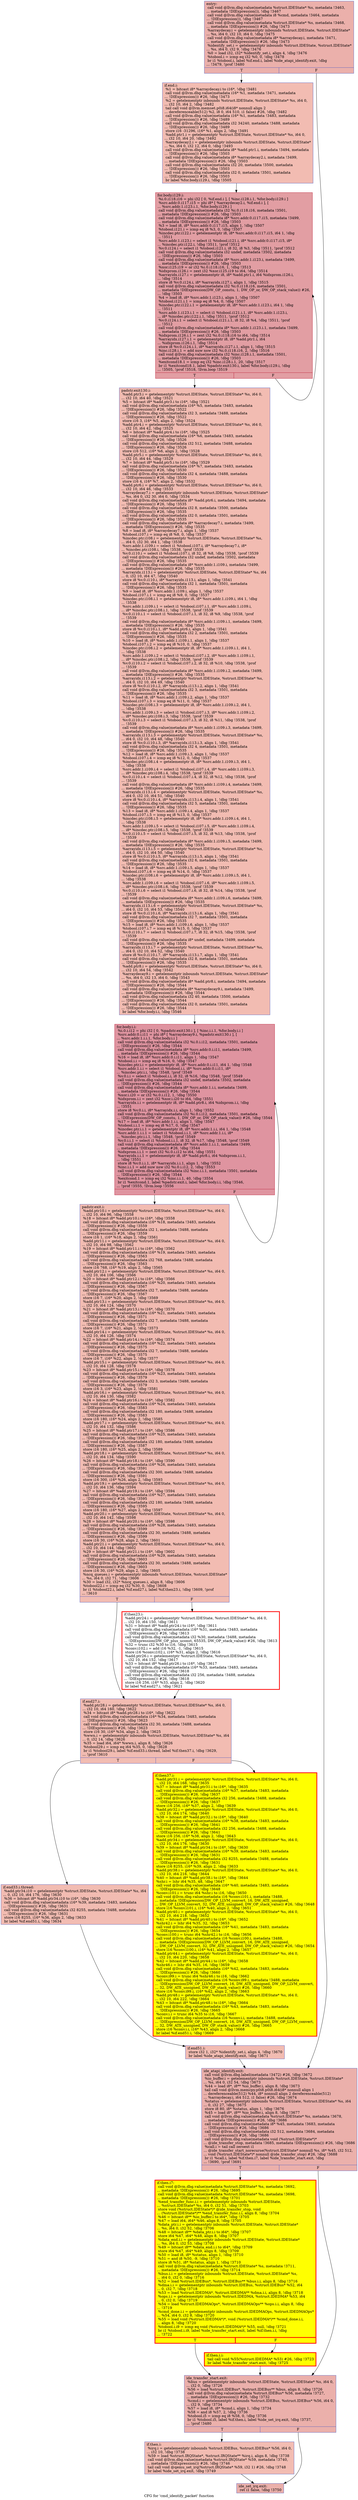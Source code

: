 digraph "CFG for 'cmd_identify_packet' function" {
	label="CFG for 'cmd_identify_packet' function";

	Node0x565092d53ba0 [shape=record,color="#3d50c3ff", style=filled, fillcolor="#d24b4070",label="{entry:\l  call void @llvm.dbg.value(metadata %struct.IDEState* %s, metadata !3463,\l... metadata !DIExpression()), !dbg !3467\l  call void @llvm.dbg.value(metadata i8 %cmd, metadata !3464, metadata\l... !DIExpression()), !dbg !3467\l  call void @llvm.dbg.value(metadata %struct.IDEState* %s, metadata !3468,\l... metadata !DIExpression()) #26, !dbg !3473\l  %arraydecay.i = getelementptr inbounds %struct.IDEState, %struct.IDEState*\l... %s, i64 0, i32 10, i64 0, !dbg !3475\l  call void @llvm.dbg.value(metadata i8* %arraydecay.i, metadata !3471,\l... metadata !DIExpression()) #26, !dbg !3473\l  %identify_set.i = getelementptr inbounds %struct.IDEState, %struct.IDEState*\l... %s, i64 0, i32 9, !dbg !3476\l  %0 = load i32, i32* %identify_set.i, align 4, !dbg !3476\l  %tobool.i = icmp eq i32 %0, 0, !dbg !3478\l  br i1 %tobool.i, label %if.end.i, label %ide_atapi_identify.exit, !dbg\l... !3479, !prof !3480\l|{<s0>T|<s1>F}}"];
	Node0x565092d53ba0:s0 -> Node0x565092e8abd0;
	Node0x565092d53ba0:s1 -> Node0x565092d97d20;
	Node0x565092e8abd0 [shape=record,color="#3d50c3ff", style=filled, fillcolor="#e1675170",label="{if.end.i:                                         \l  %1 = bitcast i8* %arraydecay.i to i16*, !dbg !3481\l  call void @llvm.dbg.value(metadata i16* %1, metadata !3471, metadata\l... !DIExpression()) #26, !dbg !3473\l  %2 = getelementptr inbounds %struct.IDEState, %struct.IDEState* %s, i64 0,\l... i32 10, i64 2, !dbg !3482\l  tail call void @llvm.memset.p0i8.i64(i8* nonnull align 2\l... dereferenceable(512) %2, i8 0, i64 510, i1 false) #26, !dbg !3482\l  call void @llvm.dbg.value(metadata i16* %1, metadata !3483, metadata\l... !DIExpression()) #26, !dbg !3489\l  call void @llvm.dbg.value(metadata i32 34240, metadata !3488, metadata\l... !DIExpression()) #26, !dbg !3489\l  store i16 -31296, i16* %1, align 2, !dbg !3491\l  %add.ptr1.i = getelementptr %struct.IDEState, %struct.IDEState* %s, i64 0,\l... i32 10, i64 20, !dbg !3492\l  %arraydecay2.i = getelementptr inbounds %struct.IDEState, %struct.IDEState*\l... %s, i64 0, i32 12, i64 0, !dbg !3493\l  call void @llvm.dbg.value(metadata i8* %add.ptr1.i, metadata !3494, metadata\l... !DIExpression()) #26, !dbg !3503\l  call void @llvm.dbg.value(metadata i8* %arraydecay2.i, metadata !3499,\l... metadata !DIExpression()) #26, !dbg !3503\l  call void @llvm.dbg.value(metadata i32 20, metadata !3500, metadata\l... !DIExpression()) #26, !dbg !3503\l  call void @llvm.dbg.value(metadata i32 0, metadata !3501, metadata\l... !DIExpression()) #26, !dbg !3503\l  br label %for.body.i129.i, !dbg !3505\l}"];
	Node0x565092e8abd0 -> Node0x565092c91830;
	Node0x565092c91830 [shape=record,color="#b70d28ff", style=filled, fillcolor="#be242e70",label="{for.body.i129.i:                                  \l  %i.0.i118.i16 = phi i32 [ 0, %if.end.i ], [ %inc.i128.i.1, %for.body.i129.i ]\l  %src.addr.0.i117.i15 = phi i8* [ %arraydecay2.i, %if.end.i ], [\l... %src.addr.1.i123.i.1, %for.body.i129.i ]\l  call void @llvm.dbg.value(metadata i32 %i.0.i118.i16, metadata !3501,\l... metadata !DIExpression()) #26, !dbg !3503\l  call void @llvm.dbg.value(metadata i8* %src.addr.0.i117.i15, metadata !3499,\l... metadata !DIExpression()) #26, !dbg !3503\l  %3 = load i8, i8* %src.addr.0.i117.i15, align 1, !dbg !3507\l  %tobool.i121.i = icmp eq i8 %3, 0, !dbg !3507\l  %incdec.ptr.i122.i = getelementptr i8, i8* %src.addr.0.i117.i15, i64 1, !dbg\l... !3511\l  %src.addr.1.i123.i = select i1 %tobool.i121.i, i8* %src.addr.0.i117.i15, i8*\l... %incdec.ptr.i122.i, !dbg !3511, !prof !3512\l  %v.0.i124.i = select i1 %tobool.i121.i, i8 32, i8 %3, !dbg !3511, !prof !3512\l  call void @llvm.dbg.value(metadata i32 undef, metadata !3502, metadata\l... !DIExpression()) #26, !dbg !3503\l  call void @llvm.dbg.value(metadata i8* %src.addr.1.i123.i, metadata !3499,\l... metadata !DIExpression()) #26, !dbg !3503\l  %xor.i125.i19 = or i32 %i.0.i118.i16, 1, !dbg !3513\l  %idxprom.i126.i = zext i32 %xor.i125.i19 to i64, !dbg !3514\l  %arrayidx.i127.i = getelementptr i8, i8* %add.ptr1.i, i64 %idxprom.i126.i,\l... !dbg !3514\l  store i8 %v.0.i124.i, i8* %arrayidx.i127.i, align 1, !dbg !3515\l  call void @llvm.dbg.value(metadata i32 %i.0.i118.i16, metadata !3501,\l... metadata !DIExpression(DW_OP_constu, 1, DW_OP_or, DW_OP_stack_value)) #26,\l... !dbg !3503\l  %4 = load i8, i8* %src.addr.1.i123.i, align 1, !dbg !3507\l  %tobool.i121.i.1 = icmp eq i8 %4, 0, !dbg !3507\l  %incdec.ptr.i122.i.1 = getelementptr i8, i8* %src.addr.1.i123.i, i64 1, !dbg\l... !3511\l  %src.addr.1.i123.i.1 = select i1 %tobool.i121.i.1, i8* %src.addr.1.i123.i,\l... i8* %incdec.ptr.i122.i.1, !dbg !3511, !prof !3512\l  %v.0.i124.i.1 = select i1 %tobool.i121.i.1, i8 32, i8 %4, !dbg !3511, !prof\l... !3512\l  call void @llvm.dbg.value(metadata i8* %src.addr.1.i123.i.1, metadata !3499,\l... metadata !DIExpression()) #26, !dbg !3503\l  %idxprom.i126.i.1 = zext i32 %i.0.i118.i16 to i64, !dbg !3514\l  %arrayidx.i127.i.1 = getelementptr i8, i8* %add.ptr1.i, i64\l... %idxprom.i126.i.1, !dbg !3514\l  store i8 %v.0.i124.i.1, i8* %arrayidx.i127.i.1, align 1, !dbg !3515\l  %inc.i128.i.1 = add nuw nsw i32 %i.0.i118.i16, 2, !dbg !3516\l  call void @llvm.dbg.value(metadata i32 %inc.i128.i.1, metadata !3501,\l... metadata !DIExpression()) #26, !dbg !3503\l  %exitcond18.1 = icmp eq i32 %inc.i128.i.1, 20, !dbg !3517\l  br i1 %exitcond18.1, label %padstr.exit130.i, label %for.body.i129.i, !dbg\l... !3505, !prof !3518, !llvm.loop !3519\l|{<s0>T|<s1>F}}"];
	Node0x565092c91830:s0 -> Node0x565092d58c30;
	Node0x565092c91830:s1 -> Node0x565092c91830;
	Node0x565092d58c30 [shape=record,color="#3d50c3ff", style=filled, fillcolor="#e1675170",label="{padstr.exit130.i:                                 \l  %add.ptr3.i = getelementptr %struct.IDEState, %struct.IDEState* %s, i64 0,\l... i32 10, i64 40, !dbg !3521\l  %5 = bitcast i8* %add.ptr3.i to i16*, !dbg !3521\l  call void @llvm.dbg.value(metadata i16* %5, metadata !3483, metadata\l... !DIExpression()) #26, !dbg !3522\l  call void @llvm.dbg.value(metadata i32 3, metadata !3488, metadata\l... !DIExpression()) #26, !dbg !3522\l  store i16 3, i16* %5, align 2, !dbg !3524\l  %add.ptr4.i = getelementptr %struct.IDEState, %struct.IDEState* %s, i64 0,\l... i32 10, i64 42, !dbg !3525\l  %6 = bitcast i8* %add.ptr4.i to i16*, !dbg !3525\l  call void @llvm.dbg.value(metadata i16* %6, metadata !3483, metadata\l... !DIExpression()) #26, !dbg !3526\l  call void @llvm.dbg.value(metadata i32 512, metadata !3488, metadata\l... !DIExpression()) #26, !dbg !3526\l  store i16 512, i16* %6, align 2, !dbg !3528\l  %add.ptr5.i = getelementptr %struct.IDEState, %struct.IDEState* %s, i64 0,\l... i32 10, i64 44, !dbg !3529\l  %7 = bitcast i8* %add.ptr5.i to i16*, !dbg !3529\l  call void @llvm.dbg.value(metadata i16* %7, metadata !3483, metadata\l... !DIExpression()) #26, !dbg !3530\l  call void @llvm.dbg.value(metadata i32 4, metadata !3488, metadata\l... !DIExpression()) #26, !dbg !3530\l  store i16 4, i16* %7, align 2, !dbg !3532\l  %add.ptr6.i = getelementptr %struct.IDEState, %struct.IDEState* %s, i64 0,\l... i32 10, i64 46, !dbg !3533\l  %arraydecay7.i = getelementptr inbounds %struct.IDEState, %struct.IDEState*\l... %s, i64 0, i32 30, i64 0, !dbg !3534\l  call void @llvm.dbg.value(metadata i8* %add.ptr6.i, metadata !3494, metadata\l... !DIExpression()) #26, !dbg !3535\l  call void @llvm.dbg.value(metadata i32 8, metadata !3500, metadata\l... !DIExpression()) #26, !dbg !3535\l  call void @llvm.dbg.value(metadata i32 0, metadata !3501, metadata\l... !DIExpression()) #26, !dbg !3535\l  call void @llvm.dbg.value(metadata i8* %arraydecay7.i, metadata !3499,\l... metadata !DIExpression()) #26, !dbg !3535\l  %8 = load i8, i8* %arraydecay7.i, align 1, !dbg !3537\l  %tobool.i107.i = icmp eq i8 %8, 0, !dbg !3537\l  %incdec.ptr.i108.i = getelementptr %struct.IDEState, %struct.IDEState* %s,\l... i64 0, i32 30, i64 1, !dbg !3538\l  %src.addr.1.i109.i = select i1 %tobool.i107.i, i8* %arraydecay7.i, i8*\l... %incdec.ptr.i108.i, !dbg !3538, !prof !3539\l  %v.0.i110.i = select i1 %tobool.i107.i, i8 32, i8 %8, !dbg !3538, !prof !3539\l  call void @llvm.dbg.value(metadata i32 undef, metadata !3502, metadata\l... !DIExpression()) #26, !dbg !3535\l  call void @llvm.dbg.value(metadata i8* %src.addr.1.i109.i, metadata !3499,\l... metadata !DIExpression()) #26, !dbg !3535\l  %arrayidx.i113.i = getelementptr %struct.IDEState, %struct.IDEState* %s, i64\l... 0, i32 10, i64 47, !dbg !3540\l  store i8 %v.0.i110.i, i8* %arrayidx.i113.i, align 1, !dbg !3541\l  call void @llvm.dbg.value(metadata i32 1, metadata !3501, metadata\l... !DIExpression()) #26, !dbg !3535\l  %9 = load i8, i8* %src.addr.1.i109.i, align 1, !dbg !3537\l  %tobool.i107.i.1 = icmp eq i8 %9, 0, !dbg !3537\l  %incdec.ptr.i108.i.1 = getelementptr i8, i8* %src.addr.1.i109.i, i64 1, !dbg\l... !3538\l  %src.addr.1.i109.i.1 = select i1 %tobool.i107.i.1, i8* %src.addr.1.i109.i,\l... i8* %incdec.ptr.i108.i.1, !dbg !3538, !prof !3539\l  %v.0.i110.i.1 = select i1 %tobool.i107.i.1, i8 32, i8 %9, !dbg !3538, !prof\l... !3539\l  call void @llvm.dbg.value(metadata i8* %src.addr.1.i109.i.1, metadata !3499,\l... metadata !DIExpression()) #26, !dbg !3535\l  store i8 %v.0.i110.i.1, i8* %add.ptr6.i, align 1, !dbg !3541\l  call void @llvm.dbg.value(metadata i32 2, metadata !3501, metadata\l... !DIExpression()) #26, !dbg !3535\l  %10 = load i8, i8* %src.addr.1.i109.i.1, align 1, !dbg !3537\l  %tobool.i107.i.2 = icmp eq i8 %10, 0, !dbg !3537\l  %incdec.ptr.i108.i.2 = getelementptr i8, i8* %src.addr.1.i109.i.1, i64 1,\l... !dbg !3538\l  %src.addr.1.i109.i.2 = select i1 %tobool.i107.i.2, i8* %src.addr.1.i109.i.1,\l... i8* %incdec.ptr.i108.i.2, !dbg !3538, !prof !3539\l  %v.0.i110.i.2 = select i1 %tobool.i107.i.2, i8 32, i8 %10, !dbg !3538, !prof\l... !3539\l  call void @llvm.dbg.value(metadata i8* %src.addr.1.i109.i.2, metadata !3499,\l... metadata !DIExpression()) #26, !dbg !3535\l  %arrayidx.i113.i.2 = getelementptr %struct.IDEState, %struct.IDEState* %s,\l... i64 0, i32 10, i64 49, !dbg !3540\l  store i8 %v.0.i110.i.2, i8* %arrayidx.i113.i.2, align 1, !dbg !3541\l  call void @llvm.dbg.value(metadata i32 3, metadata !3501, metadata\l... !DIExpression()) #26, !dbg !3535\l  %11 = load i8, i8* %src.addr.1.i109.i.2, align 1, !dbg !3537\l  %tobool.i107.i.3 = icmp eq i8 %11, 0, !dbg !3537\l  %incdec.ptr.i108.i.3 = getelementptr i8, i8* %src.addr.1.i109.i.2, i64 1,\l... !dbg !3538\l  %src.addr.1.i109.i.3 = select i1 %tobool.i107.i.3, i8* %src.addr.1.i109.i.2,\l... i8* %incdec.ptr.i108.i.3, !dbg !3538, !prof !3539\l  %v.0.i110.i.3 = select i1 %tobool.i107.i.3, i8 32, i8 %11, !dbg !3538, !prof\l... !3539\l  call void @llvm.dbg.value(metadata i8* %src.addr.1.i109.i.3, metadata !3499,\l... metadata !DIExpression()) #26, !dbg !3535\l  %arrayidx.i113.i.3 = getelementptr %struct.IDEState, %struct.IDEState* %s,\l... i64 0, i32 10, i64 48, !dbg !3540\l  store i8 %v.0.i110.i.3, i8* %arrayidx.i113.i.3, align 1, !dbg !3541\l  call void @llvm.dbg.value(metadata i32 4, metadata !3501, metadata\l... !DIExpression()) #26, !dbg !3535\l  %12 = load i8, i8* %src.addr.1.i109.i.3, align 1, !dbg !3537\l  %tobool.i107.i.4 = icmp eq i8 %12, 0, !dbg !3537\l  %incdec.ptr.i108.i.4 = getelementptr i8, i8* %src.addr.1.i109.i.3, i64 1,\l... !dbg !3538\l  %src.addr.1.i109.i.4 = select i1 %tobool.i107.i.4, i8* %src.addr.1.i109.i.3,\l... i8* %incdec.ptr.i108.i.4, !dbg !3538, !prof !3539\l  %v.0.i110.i.4 = select i1 %tobool.i107.i.4, i8 32, i8 %12, !dbg !3538, !prof\l... !3539\l  call void @llvm.dbg.value(metadata i8* %src.addr.1.i109.i.4, metadata !3499,\l... metadata !DIExpression()) #26, !dbg !3535\l  %arrayidx.i113.i.4 = getelementptr %struct.IDEState, %struct.IDEState* %s,\l... i64 0, i32 10, i64 51, !dbg !3540\l  store i8 %v.0.i110.i.4, i8* %arrayidx.i113.i.4, align 1, !dbg !3541\l  call void @llvm.dbg.value(metadata i32 5, metadata !3501, metadata\l... !DIExpression()) #26, !dbg !3535\l  %13 = load i8, i8* %src.addr.1.i109.i.4, align 1, !dbg !3537\l  %tobool.i107.i.5 = icmp eq i8 %13, 0, !dbg !3537\l  %incdec.ptr.i108.i.5 = getelementptr i8, i8* %src.addr.1.i109.i.4, i64 1,\l... !dbg !3538\l  %src.addr.1.i109.i.5 = select i1 %tobool.i107.i.5, i8* %src.addr.1.i109.i.4,\l... i8* %incdec.ptr.i108.i.5, !dbg !3538, !prof !3539\l  %v.0.i110.i.5 = select i1 %tobool.i107.i.5, i8 32, i8 %13, !dbg !3538, !prof\l... !3539\l  call void @llvm.dbg.value(metadata i8* %src.addr.1.i109.i.5, metadata !3499,\l... metadata !DIExpression()) #26, !dbg !3535\l  %arrayidx.i113.i.5 = getelementptr %struct.IDEState, %struct.IDEState* %s,\l... i64 0, i32 10, i64 50, !dbg !3540\l  store i8 %v.0.i110.i.5, i8* %arrayidx.i113.i.5, align 1, !dbg !3541\l  call void @llvm.dbg.value(metadata i32 6, metadata !3501, metadata\l... !DIExpression()) #26, !dbg !3535\l  %14 = load i8, i8* %src.addr.1.i109.i.5, align 1, !dbg !3537\l  %tobool.i107.i.6 = icmp eq i8 %14, 0, !dbg !3537\l  %incdec.ptr.i108.i.6 = getelementptr i8, i8* %src.addr.1.i109.i.5, i64 1,\l... !dbg !3538\l  %src.addr.1.i109.i.6 = select i1 %tobool.i107.i.6, i8* %src.addr.1.i109.i.5,\l... i8* %incdec.ptr.i108.i.6, !dbg !3538, !prof !3539\l  %v.0.i110.i.6 = select i1 %tobool.i107.i.6, i8 32, i8 %14, !dbg !3538, !prof\l... !3539\l  call void @llvm.dbg.value(metadata i8* %src.addr.1.i109.i.6, metadata !3499,\l... metadata !DIExpression()) #26, !dbg !3535\l  %arrayidx.i113.i.6 = getelementptr %struct.IDEState, %struct.IDEState* %s,\l... i64 0, i32 10, i64 53, !dbg !3540\l  store i8 %v.0.i110.i.6, i8* %arrayidx.i113.i.6, align 1, !dbg !3541\l  call void @llvm.dbg.value(metadata i32 7, metadata !3501, metadata\l... !DIExpression()) #26, !dbg !3535\l  %15 = load i8, i8* %src.addr.1.i109.i.6, align 1, !dbg !3537\l  %tobool.i107.i.7 = icmp eq i8 %15, 0, !dbg !3537\l  %v.0.i110.i.7 = select i1 %tobool.i107.i.7, i8 32, i8 %15, !dbg !3538, !prof\l... !3539\l  call void @llvm.dbg.value(metadata i8* undef, metadata !3499, metadata\l... !DIExpression()) #26, !dbg !3535\l  %arrayidx.i113.i.7 = getelementptr %struct.IDEState, %struct.IDEState* %s,\l... i64 0, i32 10, i64 52, !dbg !3540\l  store i8 %v.0.i110.i.7, i8* %arrayidx.i113.i.7, align 1, !dbg !3541\l  call void @llvm.dbg.value(metadata i32 8, metadata !3501, metadata\l... !DIExpression()) #26, !dbg !3535\l  %add.ptr8.i = getelementptr %struct.IDEState, %struct.IDEState* %s, i64 0,\l... i32 10, i64 54, !dbg !3542\l  %arraydecay9.i = getelementptr inbounds %struct.IDEState, %struct.IDEState*\l... %s, i64 0, i32 13, i64 0, !dbg !3543\l  call void @llvm.dbg.value(metadata i8* %add.ptr8.i, metadata !3494, metadata\l... !DIExpression()) #26, !dbg !3544\l  call void @llvm.dbg.value(metadata i8* %arraydecay9.i, metadata !3499,\l... metadata !DIExpression()) #26, !dbg !3544\l  call void @llvm.dbg.value(metadata i32 40, metadata !3500, metadata\l... !DIExpression()) #26, !dbg !3544\l  call void @llvm.dbg.value(metadata i32 0, metadata !3501, metadata\l... !DIExpression()) #26, !dbg !3544\l  br label %for.body.i.i, !dbg !3546\l}"];
	Node0x565092d58c30 -> Node0x565092c86130;
	Node0x565092c86130 [shape=record,color="#b70d28ff", style=filled, fillcolor="#b70d2870",label="{for.body.i.i:                                     \l  %i.0.i.i12 = phi i32 [ 0, %padstr.exit130.i ], [ %inc.i.i.1, %for.body.i.i ]\l  %src.addr.0.i.i11 = phi i8* [ %arraydecay9.i, %padstr.exit130.i ], [\l... %src.addr.1.i.i.1, %for.body.i.i ]\l  call void @llvm.dbg.value(metadata i32 %i.0.i.i12, metadata !3501, metadata\l... !DIExpression()) #26, !dbg !3544\l  call void @llvm.dbg.value(metadata i8* %src.addr.0.i.i11, metadata !3499,\l... metadata !DIExpression()) #26, !dbg !3544\l  %16 = load i8, i8* %src.addr.0.i.i11, align 1, !dbg !3547\l  %tobool.i.i = icmp eq i8 %16, 0, !dbg !3547\l  %incdec.ptr.i.i = getelementptr i8, i8* %src.addr.0.i.i11, i64 1, !dbg !3548\l  %src.addr.1.i.i = select i1 %tobool.i.i, i8* %src.addr.0.i.i11, i8*\l... %incdec.ptr.i.i, !dbg !3548, !prof !3549\l  %v.0.i.i = select i1 %tobool.i.i, i8 32, i8 %16, !dbg !3548, !prof !3549\l  call void @llvm.dbg.value(metadata i32 undef, metadata !3502, metadata\l... !DIExpression()) #26, !dbg !3544\l  call void @llvm.dbg.value(metadata i8* %src.addr.1.i.i, metadata !3499,\l... metadata !DIExpression()) #26, !dbg !3544\l  %xor.i.i20 = or i32 %i.0.i.i12, 1, !dbg !3550\l  %idxprom.i.i = zext i32 %xor.i.i20 to i64, !dbg !3551\l  %arrayidx.i.i = getelementptr i8, i8* %add.ptr8.i, i64 %idxprom.i.i, !dbg\l... !3551\l  store i8 %v.0.i.i, i8* %arrayidx.i.i, align 1, !dbg !3552\l  call void @llvm.dbg.value(metadata i32 %i.0.i.i12, metadata !3501, metadata\l... !DIExpression(DW_OP_constu, 1, DW_OP_or, DW_OP_stack_value)) #26, !dbg !3544\l  %17 = load i8, i8* %src.addr.1.i.i, align 1, !dbg !3547\l  %tobool.i.i.1 = icmp eq i8 %17, 0, !dbg !3547\l  %incdec.ptr.i.i.1 = getelementptr i8, i8* %src.addr.1.i.i, i64 1, !dbg !3548\l  %src.addr.1.i.i.1 = select i1 %tobool.i.i.1, i8* %src.addr.1.i.i, i8*\l... %incdec.ptr.i.i.1, !dbg !3548, !prof !3549\l  %v.0.i.i.1 = select i1 %tobool.i.i.1, i8 32, i8 %17, !dbg !3548, !prof !3549\l  call void @llvm.dbg.value(metadata i8* %src.addr.1.i.i.1, metadata !3499,\l... metadata !DIExpression()) #26, !dbg !3544\l  %idxprom.i.i.1 = zext i32 %i.0.i.i12 to i64, !dbg !3551\l  %arrayidx.i.i.1 = getelementptr i8, i8* %add.ptr8.i, i64 %idxprom.i.i.1,\l... !dbg !3551\l  store i8 %v.0.i.i.1, i8* %arrayidx.i.i.1, align 1, !dbg !3552\l  %inc.i.i.1 = add nuw nsw i32 %i.0.i.i12, 2, !dbg !3553\l  call void @llvm.dbg.value(metadata i32 %inc.i.i.1, metadata !3501, metadata\l... !DIExpression()) #26, !dbg !3544\l  %exitcond.1 = icmp eq i32 %inc.i.i.1, 40, !dbg !3554\l  br i1 %exitcond.1, label %padstr.exit.i, label %for.body.i.i, !dbg !3546,\l... !prof !3555, !llvm.loop !3556\l|{<s0>T|<s1>F}}"];
	Node0x565092c86130:s0 -> Node0x565092e9fbd0;
	Node0x565092c86130:s1 -> Node0x565092c86130;
	Node0x565092e9fbd0 [shape=record,color="#3d50c3ff", style=filled, fillcolor="#e1675170",label="{padstr.exit.i:                                    \l  %add.ptr10.i = getelementptr %struct.IDEState, %struct.IDEState* %s, i64 0,\l... i32 10, i64 96, !dbg !3558\l  %18 = bitcast i8* %add.ptr10.i to i16*, !dbg !3558\l  call void @llvm.dbg.value(metadata i16* %18, metadata !3483, metadata\l... !DIExpression()) #26, !dbg !3559\l  call void @llvm.dbg.value(metadata i32 1, metadata !3488, metadata\l... !DIExpression()) #26, !dbg !3559\l  store i16 1, i16* %18, align 2, !dbg !3561\l  %add.ptr11.i = getelementptr %struct.IDEState, %struct.IDEState* %s, i64 0,\l... i32 10, i64 98, !dbg !3562\l  %19 = bitcast i8* %add.ptr11.i to i16*, !dbg !3562\l  call void @llvm.dbg.value(metadata i16* %19, metadata !3483, metadata\l... !DIExpression()) #26, !dbg !3563\l  call void @llvm.dbg.value(metadata i32 768, metadata !3488, metadata\l... !DIExpression()) #26, !dbg !3563\l  store i16 768, i16* %19, align 2, !dbg !3565\l  %add.ptr12.i = getelementptr %struct.IDEState, %struct.IDEState* %s, i64 0,\l... i32 10, i64 106, !dbg !3566\l  %20 = bitcast i8* %add.ptr12.i to i16*, !dbg !3566\l  call void @llvm.dbg.value(metadata i16* %20, metadata !3483, metadata\l... !DIExpression()) #26, !dbg !3567\l  call void @llvm.dbg.value(metadata i32 7, metadata !3488, metadata\l... !DIExpression()) #26, !dbg !3567\l  store i16 7, i16* %20, align 2, !dbg !3569\l  %add.ptr13.i = getelementptr %struct.IDEState, %struct.IDEState* %s, i64 0,\l... i32 10, i64 124, !dbg !3570\l  %21 = bitcast i8* %add.ptr13.i to i16*, !dbg !3570\l  call void @llvm.dbg.value(metadata i16* %21, metadata !3483, metadata\l... !DIExpression()) #26, !dbg !3571\l  call void @llvm.dbg.value(metadata i32 7, metadata !3488, metadata\l... !DIExpression()) #26, !dbg !3571\l  store i16 7, i16* %21, align 2, !dbg !3573\l  %add.ptr14.i = getelementptr %struct.IDEState, %struct.IDEState* %s, i64 0,\l... i32 10, i64 126, !dbg !3574\l  %22 = bitcast i8* %add.ptr14.i to i16*, !dbg !3574\l  call void @llvm.dbg.value(metadata i16* %22, metadata !3483, metadata\l... !DIExpression()) #26, !dbg !3575\l  call void @llvm.dbg.value(metadata i32 7, metadata !3488, metadata\l... !DIExpression()) #26, !dbg !3575\l  store i16 7, i16* %22, align 2, !dbg !3577\l  %add.ptr15.i = getelementptr %struct.IDEState, %struct.IDEState* %s, i64 0,\l... i32 10, i64 128, !dbg !3578\l  %23 = bitcast i8* %add.ptr15.i to i16*, !dbg !3578\l  call void @llvm.dbg.value(metadata i16* %23, metadata !3483, metadata\l... !DIExpression()) #26, !dbg !3579\l  call void @llvm.dbg.value(metadata i32 3, metadata !3488, metadata\l... !DIExpression()) #26, !dbg !3579\l  store i16 3, i16* %23, align 2, !dbg !3581\l  %add.ptr16.i = getelementptr %struct.IDEState, %struct.IDEState* %s, i64 0,\l... i32 10, i64 130, !dbg !3582\l  %24 = bitcast i8* %add.ptr16.i to i16*, !dbg !3582\l  call void @llvm.dbg.value(metadata i16* %24, metadata !3483, metadata\l... !DIExpression()) #26, !dbg !3583\l  call void @llvm.dbg.value(metadata i32 180, metadata !3488, metadata\l... !DIExpression()) #26, !dbg !3583\l  store i16 180, i16* %24, align 2, !dbg !3585\l  %add.ptr17.i = getelementptr %struct.IDEState, %struct.IDEState* %s, i64 0,\l... i32 10, i64 132, !dbg !3586\l  %25 = bitcast i8* %add.ptr17.i to i16*, !dbg !3586\l  call void @llvm.dbg.value(metadata i16* %25, metadata !3483, metadata\l... !DIExpression()) #26, !dbg !3587\l  call void @llvm.dbg.value(metadata i32 180, metadata !3488, metadata\l... !DIExpression()) #26, !dbg !3587\l  store i16 180, i16* %25, align 2, !dbg !3589\l  %add.ptr18.i = getelementptr %struct.IDEState, %struct.IDEState* %s, i64 0,\l... i32 10, i64 134, !dbg !3590\l  %26 = bitcast i8* %add.ptr18.i to i16*, !dbg !3590\l  call void @llvm.dbg.value(metadata i16* %26, metadata !3483, metadata\l... !DIExpression()) #26, !dbg !3591\l  call void @llvm.dbg.value(metadata i32 300, metadata !3488, metadata\l... !DIExpression()) #26, !dbg !3591\l  store i16 300, i16* %26, align 2, !dbg !3593\l  %add.ptr19.i = getelementptr %struct.IDEState, %struct.IDEState* %s, i64 0,\l... i32 10, i64 136, !dbg !3594\l  %27 = bitcast i8* %add.ptr19.i to i16*, !dbg !3594\l  call void @llvm.dbg.value(metadata i16* %27, metadata !3483, metadata\l... !DIExpression()) #26, !dbg !3595\l  call void @llvm.dbg.value(metadata i32 180, metadata !3488, metadata\l... !DIExpression()) #26, !dbg !3595\l  store i16 180, i16* %27, align 2, !dbg !3597\l  %add.ptr20.i = getelementptr %struct.IDEState, %struct.IDEState* %s, i64 0,\l... i32 10, i64 142, !dbg !3598\l  %28 = bitcast i8* %add.ptr20.i to i16*, !dbg !3598\l  call void @llvm.dbg.value(metadata i16* %28, metadata !3483, metadata\l... !DIExpression()) #26, !dbg !3599\l  call void @llvm.dbg.value(metadata i32 30, metadata !3488, metadata\l... !DIExpression()) #26, !dbg !3599\l  store i16 30, i16* %28, align 2, !dbg !3601\l  %add.ptr21.i = getelementptr %struct.IDEState, %struct.IDEState* %s, i64 0,\l... i32 10, i64 144, !dbg !3602\l  %29 = bitcast i8* %add.ptr21.i to i16*, !dbg !3602\l  call void @llvm.dbg.value(metadata i16* %29, metadata !3483, metadata\l... !DIExpression()) #26, !dbg !3603\l  call void @llvm.dbg.value(metadata i32 30, metadata !3488, metadata\l... !DIExpression()) #26, !dbg !3603\l  store i16 30, i16* %29, align 2, !dbg !3605\l  %ncq_queues.i = getelementptr inbounds %struct.IDEState, %struct.IDEState*\l... %s, i64 0, i32 71, !dbg !3606\l  %30 = load i32, i32* %ncq_queues.i, align 8, !dbg !3606\l  %tobool22.i = icmp eq i32 %30, 0, !dbg !3608\l  br i1 %tobool22.i, label %if.end27.i, label %if.then23.i, !dbg !3609, !prof\l... !3610\l|{<s0>T|<s1>F}}"];
	Node0x565092e9fbd0:s0 -> Node0x565092b07c20;
	Node0x565092e9fbd0:s1 -> Node0x565092bb8110;
	Node0x565092bb8110 [shape=record,penwidth=3.0, color="red",label="{if.then23.i:                                      \l  %add.ptr24.i = getelementptr %struct.IDEState, %struct.IDEState* %s, i64 0,\l... i32 10, i64 150, !dbg !3611\l  %31 = bitcast i8* %add.ptr24.i to i16*, !dbg !3611\l  call void @llvm.dbg.value(metadata i16* %31, metadata !3483, metadata\l... !DIExpression()) #26, !dbg !3613\l  call void @llvm.dbg.value(metadata i32 %30, metadata !3488, metadata\l... !DIExpression(DW_OP_plus_uconst, 65535, DW_OP_stack_value)) #26, !dbg !3613\l  %32 = trunc i32 %30 to i16, !dbg !3615\l  %conv.i102.i = add i16 %32, -1, !dbg !3615\l  store i16 %conv.i102.i, i16* %31, align 2, !dbg !3616\l  %add.ptr26.i = getelementptr %struct.IDEState, %struct.IDEState* %s, i64 0,\l... i32 10, i64 152, !dbg !3617\l  %33 = bitcast i8* %add.ptr26.i to i16*, !dbg !3617\l  call void @llvm.dbg.value(metadata i16* %33, metadata !3483, metadata\l... !DIExpression()) #26, !dbg !3618\l  call void @llvm.dbg.value(metadata i32 256, metadata !3488, metadata\l... !DIExpression()) #26, !dbg !3618\l  store i16 256, i16* %33, align 2, !dbg !3620\l  br label %if.end27.i, !dbg !3621\l}"];
	Node0x565092bb8110 -> Node0x565092b07c20;
	Node0x565092b07c20 [shape=record,color="#3d50c3ff", style=filled, fillcolor="#e1675170",label="{if.end27.i:                                       \l  %add.ptr28.i = getelementptr %struct.IDEState, %struct.IDEState* %s, i64 0,\l... i32 10, i64 160, !dbg !3622\l  %34 = bitcast i8* %add.ptr28.i to i16*, !dbg !3622\l  call void @llvm.dbg.value(metadata i16* %34, metadata !3483, metadata\l... !DIExpression()) #26, !dbg !3623\l  call void @llvm.dbg.value(metadata i32 30, metadata !3488, metadata\l... !DIExpression()) #26, !dbg !3623\l  store i16 30, i16* %34, align 2, !dbg !3625\l  %wwn.i = getelementptr inbounds %struct.IDEState, %struct.IDEState* %s, i64\l... 0, i32 14, !dbg !3626\l  %35 = load i64, i64* %wwn.i, align 8, !dbg !3626\l  %tobool29.i = icmp eq i64 %35, 0, !dbg !3628\l  br i1 %tobool29.i, label %if.end33.i.thread, label %if.then37.i, !dbg !3629,\l... !prof !3610\l|{<s0>T|<s1>F}}"];
	Node0x565092b07c20:s0 -> Node0x565093016b20;
	Node0x565092b07c20:s1 -> Node0x565092d2d0c0;
	Node0x565093016b20 [shape=record,color="#3d50c3ff", style=filled, fillcolor="#e1675170",label="{if.end33.i.thread:                                \l  %add.ptr34.i10 = getelementptr %struct.IDEState, %struct.IDEState* %s, i64\l... 0, i32 10, i64 176, !dbg !3630\l  %36 = bitcast i8* %add.ptr34.i10 to i16*, !dbg !3630\l  call void @llvm.dbg.value(metadata i16* %39, metadata !3483, metadata\l... !DIExpression()) #26, !dbg !3631\l  call void @llvm.dbg.value(metadata i32 8255, metadata !3488, metadata\l... !DIExpression()) #26, !dbg !3631\l  store i16 8255, i16* %36, align 2, !dbg !3633\l  br label %if.end51.i, !dbg !3634\l}"];
	Node0x565093016b20 -> Node0x565092e94790;
	Node0x565092d2d0c0 [shape=record,penwidth=3.0, style="filled", color="red", fillcolor="yellow",label="{if.then37.i:                                      \l  %add.ptr31.i = getelementptr %struct.IDEState, %struct.IDEState* %s, i64 0,\l... i32 10, i64 168, !dbg !3635\l  %37 = bitcast i8* %add.ptr31.i to i16*, !dbg !3635\l  call void @llvm.dbg.value(metadata i16* %37, metadata !3483, metadata\l... !DIExpression()) #26, !dbg !3637\l  call void @llvm.dbg.value(metadata i32 256, metadata !3488, metadata\l... !DIExpression()) #26, !dbg !3637\l  store i16 256, i16* %37, align 2, !dbg !3639\l  %add.ptr32.i = getelementptr %struct.IDEState, %struct.IDEState* %s, i64 0,\l... i32 10, i64 174, !dbg !3640\l  %38 = bitcast i8* %add.ptr32.i to i16*, !dbg !3640\l  call void @llvm.dbg.value(metadata i16* %38, metadata !3483, metadata\l... !DIExpression()) #26, !dbg !3641\l  call void @llvm.dbg.value(metadata i32 256, metadata !3488, metadata\l... !DIExpression()) #26, !dbg !3641\l  store i16 256, i16* %38, align 2, !dbg !3643\l  %add.ptr34.i = getelementptr %struct.IDEState, %struct.IDEState* %s, i64 0,\l... i32 10, i64 176, !dbg !3630\l  %39 = bitcast i8* %add.ptr34.i to i16*, !dbg !3630\l  call void @llvm.dbg.value(metadata i16* %39, metadata !3483, metadata\l... !DIExpression()) #26, !dbg !3631\l  call void @llvm.dbg.value(metadata i32 8255, metadata !3488, metadata\l... !DIExpression()) #26, !dbg !3631\l  store i16 8255, i16* %39, align 2, !dbg !3633\l  %add.ptr38.i = getelementptr %struct.IDEState, %struct.IDEState* %s, i64 0,\l... i32 10, i64 216, !dbg !3644\l  %40 = bitcast i8* %add.ptr38.i to i16*, !dbg !3644\l  %shr.i = lshr i64 %35, 48, !dbg !3647\l  call void @llvm.dbg.value(metadata i16* %40, metadata !3483, metadata\l... !DIExpression()) #26, !dbg !3648\l  %conv.i101.i = trunc i64 %shr.i to i16, !dbg !3650\l  call void @llvm.dbg.value(metadata i16 %conv.i101.i, metadata !3488,\l... metadata !DIExpression(DW_OP_LLVM_convert, 16, DW_ATE_unsigned,\l... DW_OP_LLVM_convert, 32, DW_ATE_unsigned, DW_OP_stack_value)) #26, !dbg !3648\l  store i16 %conv.i101.i, i16* %40, align 2, !dbg !3651\l  %add.ptr40.i = getelementptr %struct.IDEState, %struct.IDEState* %s, i64 0,\l... i32 10, i64 218, !dbg !3652\l  %41 = bitcast i8* %add.ptr40.i to i16*, !dbg !3652\l  %shr42.i = lshr i64 %35, 32, !dbg !3653\l  call void @llvm.dbg.value(metadata i16* %41, metadata !3483, metadata\l... !DIExpression()) #26, !dbg !3654\l  %conv.i100.i = trunc i64 %shr42.i to i16, !dbg !3656\l  call void @llvm.dbg.value(metadata i16 %conv.i100.i, metadata !3488,\l... metadata !DIExpression(DW_OP_LLVM_convert, 16, DW_ATE_unsigned,\l... DW_OP_LLVM_convert, 32, DW_ATE_unsigned, DW_OP_stack_value)) #26, !dbg !3654\l  store i16 %conv.i100.i, i16* %41, align 2, !dbg !3657\l  %add.ptr44.i = getelementptr %struct.IDEState, %struct.IDEState* %s, i64 0,\l... i32 10, i64 220, !dbg !3658\l  %42 = bitcast i8* %add.ptr44.i to i16*, !dbg !3658\l  %shr46.i = lshr i64 %35, 16, !dbg !3659\l  call void @llvm.dbg.value(metadata i16* %42, metadata !3483, metadata\l... !DIExpression()) #26, !dbg !3660\l  %conv.i99.i = trunc i64 %shr46.i to i16, !dbg !3662\l  call void @llvm.dbg.value(metadata i16 %conv.i99.i, metadata !3488, metadata\l... !DIExpression(DW_OP_LLVM_convert, 16, DW_ATE_unsigned, DW_OP_LLVM_convert,\l... 32, DW_ATE_unsigned, DW_OP_stack_value)) #26, !dbg !3660\l  store i16 %conv.i99.i, i16* %42, align 2, !dbg !3663\l  %add.ptr48.i = getelementptr %struct.IDEState, %struct.IDEState* %s, i64 0,\l... i32 10, i64 222, !dbg !3664\l  %43 = bitcast i8* %add.ptr48.i to i16*, !dbg !3664\l  call void @llvm.dbg.value(metadata i16* %43, metadata !3483, metadata\l... !DIExpression()) #26, !dbg !3665\l  %conv.i.i = trunc i64 %35 to i16, !dbg !3667\l  call void @llvm.dbg.value(metadata i16 %conv.i.i, metadata !3488, metadata\l... !DIExpression(DW_OP_LLVM_convert, 16, DW_ATE_unsigned, DW_OP_LLVM_convert,\l... 32, DW_ATE_unsigned, DW_OP_stack_value)) #26, !dbg !3665\l  store i16 %conv.i.i, i16* %43, align 2, !dbg !3668\l  br label %if.end51.i, !dbg !3669\l}"];
	Node0x565092d2d0c0 -> Node0x565092e94790;
	Node0x565092e94790 [shape=record,color="#3d50c3ff", style=filled, fillcolor="#e1675170",label="{if.end51.i:                                       \l  store i32 1, i32* %identify_set.i, align 4, !dbg !3670\l  br label %ide_atapi_identify.exit, !dbg !3671\l}"];
	Node0x565092e94790 -> Node0x565092d97d20;
	Node0x565092d97d20 [shape=record,color="#3d50c3ff", style=filled, fillcolor="#d24b4070",label="{ide_atapi_identify.exit:                          \l  call void @llvm.dbg.label(metadata !3472) #26, !dbg !3672\l  %io_buffer.i = getelementptr inbounds %struct.IDEState, %struct.IDEState*\l... %s, i64 0, i32 54, !dbg !3673\l  %44 = load i8*, i8** %io_buffer.i, align 8, !dbg !3673\l  tail call void @llvm.memcpy.p0i8.p0i8.i64(i8* nonnull align 1\l... dereferenceable(512) %44, i8* nonnull align 2 dereferenceable(512)\l... %arraydecay.i, i64 512, i1 false) #26, !dbg !3674\l  %status = getelementptr inbounds %struct.IDEState, %struct.IDEState* %s, i64\l... 0, i32 27, !dbg !3675\l  store i8 80, i8* %status, align 1, !dbg !3676\l  %45 = load i8*, i8** %io_buffer.i, align 8, !dbg !3677\l  call void @llvm.dbg.value(metadata %struct.IDEState* %s, metadata !3678,\l... metadata !DIExpression()) #26, !dbg !3686\l  call void @llvm.dbg.value(metadata i8* %45, metadata !3683, metadata\l... !DIExpression()) #26, !dbg !3686\l  call void @llvm.dbg.value(metadata i32 512, metadata !3684, metadata\l... !DIExpression()) #26, !dbg !3686\l  call void @llvm.dbg.value(metadata void (%struct.IDEState*)*\l... @ide_transfer_stop, metadata !3685, metadata !DIExpression()) #26, !dbg !3686\l  %call.i = tail call zeroext i1\l... @ide_transfer_start_norecurse(%struct.IDEState* nonnull %s, i8* %45, i32 512,\l... void (%struct.IDEState*)* nonnull @ide_transfer_stop) #26, !dbg !3688\l  br i1 %call.i, label %if.then.i7, label %ide_transfer_start.exit, !dbg\l... !3690, !prof !3691\l|{<s0>T|<s1>F}}"];
	Node0x565092d97d20:s0 -> Node0x565092d9cf80;
	Node0x565092d97d20:s1 -> Node0x565092d55570;
	Node0x565092d9cf80 [shape=record,penwidth=3.0, style="filled", color="red", fillcolor="yellow",label="{if.then.i7:                                       \l  call void @llvm.dbg.value(metadata %struct.IDEState* %s, metadata !3692,\l... metadata !DIExpression()) #26, !dbg !3695\l  call void @llvm.dbg.value(metadata %struct.IDEState* %s, metadata !3698,\l... metadata !DIExpression()) #26, !dbg !3701\l  %end_transfer_func.i.i = getelementptr inbounds %struct.IDEState,\l... %struct.IDEState* %s, i64 0, i32 51, !dbg !3703\l  store void (%struct.IDEState*)* @ide_transfer_stop, void\l... (%struct.IDEState*)** %end_transfer_func.i.i, align 8, !dbg !3704\l  %46 = bitcast i8** %io_buffer.i to i64*, !dbg !3705\l  %47 = load i64, i64* %46, align 8, !dbg !3705\l  %data_ptr.i.i = getelementptr inbounds %struct.IDEState, %struct.IDEState*\l... %s, i64 0, i32 52, !dbg !3706\l  %48 = bitcast i8** %data_ptr.i.i to i64*, !dbg !3707\l  store i64 %47, i64* %48, align 8, !dbg !3707\l  %data_end.i.i = getelementptr inbounds %struct.IDEState, %struct.IDEState*\l... %s, i64 0, i32 53, !dbg !3708\l  %49 = bitcast i8** %data_end.i.i to i64*, !dbg !3709\l  store i64 %47, i64* %49, align 8, !dbg !3709\l  %50 = load i8, i8* %status, align 1, !dbg !3710\l  %51 = and i8 %50, -9, !dbg !3710\l  store i8 %51, i8* %status, align 1, !dbg !3710\l  call void @llvm.dbg.value(metadata %struct.IDEState* %s, metadata !3711,\l... metadata !DIExpression()) #26, !dbg !3714\l  %bus.i.i = getelementptr inbounds %struct.IDEState, %struct.IDEState* %s,\l... i64 0, i32 0, !dbg !3716\l  %52 = load %struct.IDEBus*, %struct.IDEBus** %bus.i.i, align 8, !dbg !3716\l  %dma.i.i = getelementptr inbounds %struct.IDEBus, %struct.IDEBus* %52, i64\l... 0, i32 7, !dbg !3718\l  %53 = load %struct.IDEDMA*, %struct.IDEDMA** %dma.i.i, align 8, !dbg !3718\l  %ops.i.i = getelementptr inbounds %struct.IDEDMA, %struct.IDEDMA* %53, i64\l... 0, i32 0, !dbg !3719\l  %54 = load %struct.IDEDMAOps*, %struct.IDEDMAOps** %ops.i.i, align 8, !dbg\l... !3719\l  %cmd_done.i.i = getelementptr inbounds %struct.IDEDMAOps, %struct.IDEDMAOps*\l... %54, i64 0, i32 8, !dbg !3720\l  %55 = load void (%struct.IDEDMA*)*, void (%struct.IDEDMA*)** %cmd_done.i.i,\l... align 8, !dbg !3720\l  %tobool.i.i9 = icmp eq void (%struct.IDEDMA*)* %55, null, !dbg !3721\l  br i1 %tobool.i.i9, label %ide_transfer_start.exit, label %if.then.i.i, !dbg\l... !3722\l|{<s0>T|<s1>F}}"];
	Node0x565092d9cf80:s0 -> Node0x565092d55570;
	Node0x565092d9cf80:s1 -> Node0x565092e1eed0;
	Node0x565092e1eed0 [shape=record,penwidth=3.0, style="filled", color="red", fillcolor="yellow",label="{if.then.i.i:                                      \l  tail call void %55(%struct.IDEDMA* %53) #26, !dbg !3723\l  br label %ide_transfer_start.exit, !dbg !3725\l}"];
	Node0x565092e1eed0 -> Node0x565092d55570;
	Node0x565092d55570 [shape=record,color="#3d50c3ff", style=filled, fillcolor="#d24b4070",label="{ide_transfer_start.exit:                          \l  %bus = getelementptr inbounds %struct.IDEState, %struct.IDEState* %s, i64 0,\l... i32 0, !dbg !3726\l  %56 = load %struct.IDEBus*, %struct.IDEBus** %bus, align 8, !dbg !3726\l  call void @llvm.dbg.value(metadata %struct.IDEBus* %56, metadata !3727,\l... metadata !DIExpression()) #26, !dbg !3732\l  %cmd.i = getelementptr inbounds %struct.IDEBus, %struct.IDEBus* %56, i64 0,\l... i32 9, !dbg !3734\l  %57 = load i8, i8* %cmd.i, align 1, !dbg !3734\l  %58 = and i8 %57, 2, !dbg !3736\l  %tobool.i5 = icmp eq i8 %58, 0, !dbg !3736\l  br i1 %tobool.i5, label %if.then.i, label %ide_set_irq.exit, !dbg !3737,\l... !prof !3480\l|{<s0>T|<s1>F}}"];
	Node0x565092d55570:s0 -> Node0x565092e776c0;
	Node0x565092d55570:s1 -> Node0x565092d9bfa0;
	Node0x565092e776c0 [shape=record,color="#3d50c3ff", style=filled, fillcolor="#e1675170",label="{if.then.i:                                        \l  %irq.i = getelementptr inbounds %struct.IDEBus, %struct.IDEBus* %56, i64 0,\l... i32 10, !dbg !3738\l  %59 = load %struct.IRQState*, %struct.IRQState** %irq.i, align 8, !dbg !3738\l  call void @llvm.dbg.value(metadata %struct.IRQState* %59, metadata !3740,\l... metadata !DIExpression()) #26, !dbg !3746\l  tail call void @qemu_set_irq(%struct.IRQState* %59, i32 1) #26, !dbg !3748\l  br label %ide_set_irq.exit, !dbg !3749\l}"];
	Node0x565092e776c0 -> Node0x565092d9bfa0;
	Node0x565092d9bfa0 [shape=record,color="#3d50c3ff", style=filled, fillcolor="#d24b4070",label="{ide_set_irq.exit:                                 \l  ret i1 false, !dbg !3750\l}"];
}
